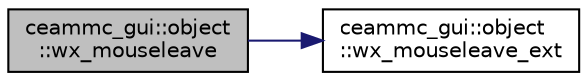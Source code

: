 digraph "ceammc_gui::object::wx_mouseleave"
{
  edge [fontname="Helvetica",fontsize="10",labelfontname="Helvetica",labelfontsize="10"];
  node [fontname="Helvetica",fontsize="10",shape=record];
  rankdir="LR";
  Node1 [label="ceammc_gui::object\l::wx_mouseleave",height=0.2,width=0.4,color="black", fillcolor="grey75", style="filled" fontcolor="black"];
  Node1 -> Node2 [color="midnightblue",fontsize="10",style="solid",fontname="Helvetica"];
  Node2 [label="ceammc_gui::object\l::wx_mouseleave_ext",height=0.2,width=0.4,color="black", fillcolor="white", style="filled",URL="$classceammc__gui_1_1object.html#a367f9740348bb77728db76b213bb824b",tooltip="&quot;extension&quot;: mouse leave event "];
}
